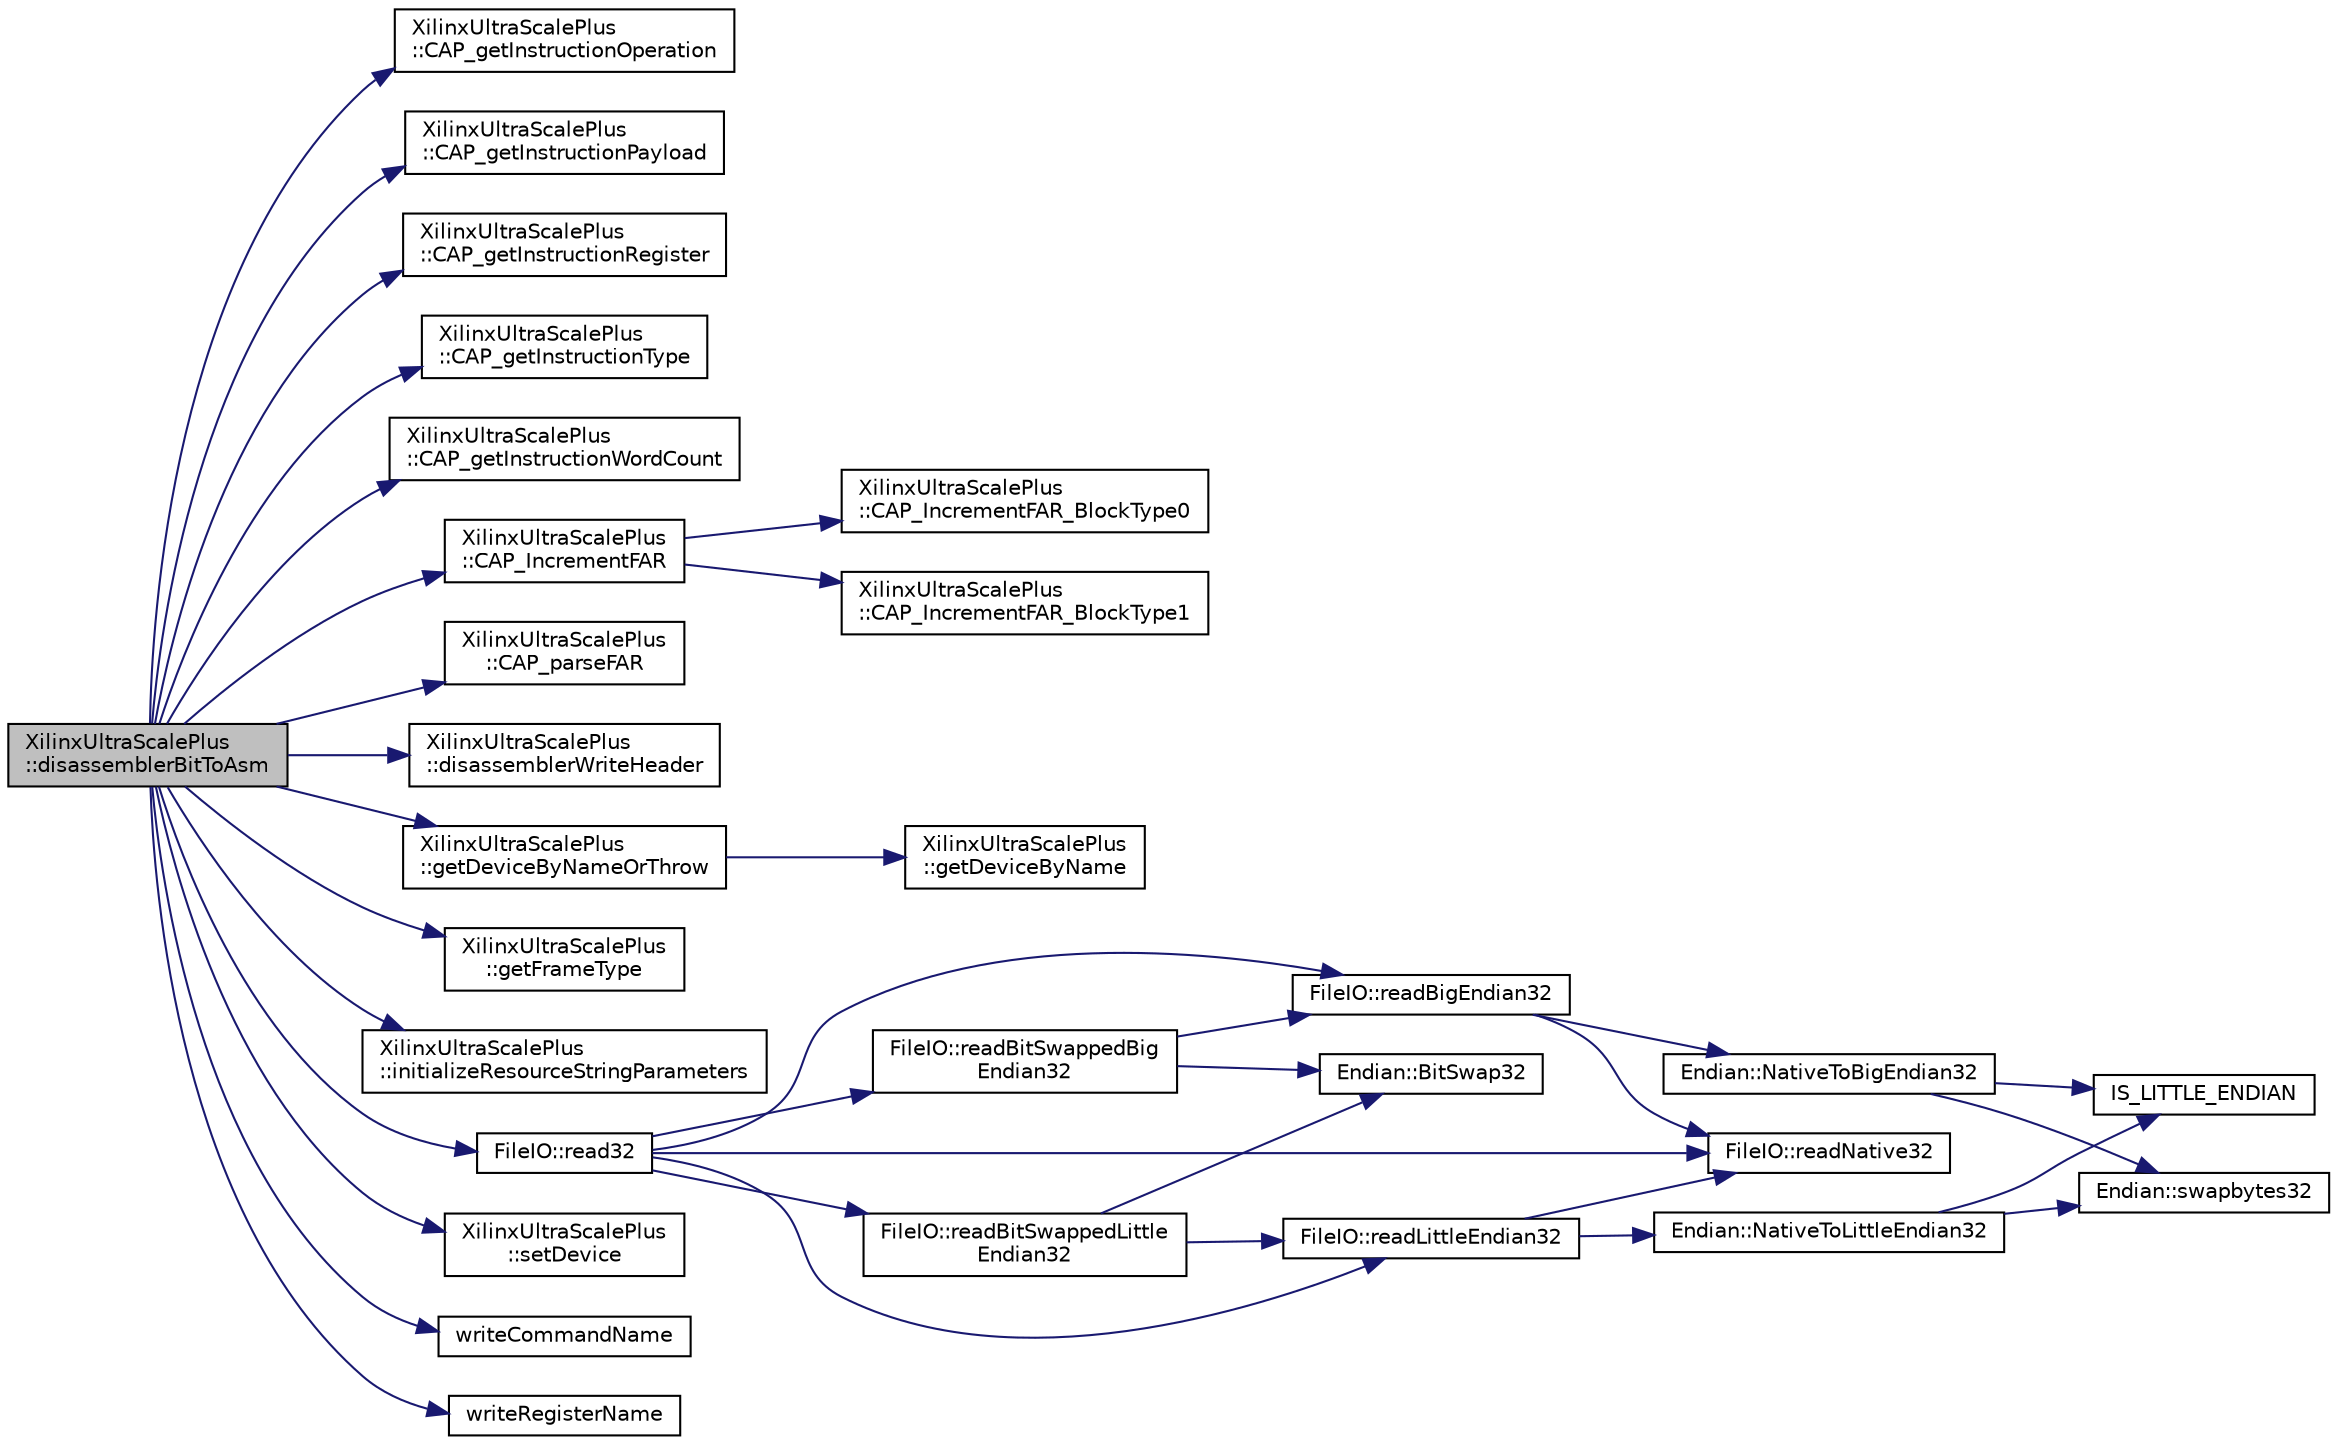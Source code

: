 digraph "XilinxUltraScalePlus::disassemblerBitToAsm"
{
 // INTERACTIVE_SVG=YES
 // LATEX_PDF_SIZE
  edge [fontname="Helvetica",fontsize="10",labelfontname="Helvetica",labelfontsize="10"];
  node [fontname="Helvetica",fontsize="10",shape=record];
  rankdir="LR";
  Node1 [label="XilinxUltraScalePlus\l::disassemblerBitToAsm",height=0.2,width=0.4,color="black", fillcolor="grey75", style="filled", fontcolor="black",tooltip=" "];
  Node1 -> Node2 [color="midnightblue",fontsize="10",style="solid",fontname="Helvetica"];
  Node2 [label="XilinxUltraScalePlus\l::CAP_getInstructionOperation",height=0.2,width=0.4,color="black", fillcolor="white", style="filled",URL="$classXilinxUltraScalePlus.html#a258888ed1c5edbce1275936415a5c29f",tooltip=" "];
  Node1 -> Node3 [color="midnightblue",fontsize="10",style="solid",fontname="Helvetica"];
  Node3 [label="XilinxUltraScalePlus\l::CAP_getInstructionPayload",height=0.2,width=0.4,color="black", fillcolor="white", style="filled",URL="$classXilinxUltraScalePlus.html#ab2af5caca239d35640afb7710c9d4f84",tooltip=" "];
  Node1 -> Node4 [color="midnightblue",fontsize="10",style="solid",fontname="Helvetica"];
  Node4 [label="XilinxUltraScalePlus\l::CAP_getInstructionRegister",height=0.2,width=0.4,color="black", fillcolor="white", style="filled",URL="$classXilinxUltraScalePlus.html#ac3f739f52da58e0b31d85125829ec9e6",tooltip=" "];
  Node1 -> Node5 [color="midnightblue",fontsize="10",style="solid",fontname="Helvetica"];
  Node5 [label="XilinxUltraScalePlus\l::CAP_getInstructionType",height=0.2,width=0.4,color="black", fillcolor="white", style="filled",URL="$classXilinxUltraScalePlus.html#a8afd898c91c6b76582f09156a0137252",tooltip=" "];
  Node1 -> Node6 [color="midnightblue",fontsize="10",style="solid",fontname="Helvetica"];
  Node6 [label="XilinxUltraScalePlus\l::CAP_getInstructionWordCount",height=0.2,width=0.4,color="black", fillcolor="white", style="filled",URL="$classXilinxUltraScalePlus.html#afcc191bd2a2c3fc77ce9ec3de7a5bca4",tooltip=" "];
  Node1 -> Node7 [color="midnightblue",fontsize="10",style="solid",fontname="Helvetica"];
  Node7 [label="XilinxUltraScalePlus\l::CAP_IncrementFAR",height=0.2,width=0.4,color="black", fillcolor="white", style="filled",URL="$classXilinxUltraScalePlus.html#a084dd3b18ad2c85fdd66187628a51243",tooltip=" "];
  Node7 -> Node8 [color="midnightblue",fontsize="10",style="solid",fontname="Helvetica"];
  Node8 [label="XilinxUltraScalePlus\l::CAP_IncrementFAR_BlockType0",height=0.2,width=0.4,color="black", fillcolor="white", style="filled",URL="$classXilinxUltraScalePlus.html#aa6997b8778b444e63ad8eb486147fbad",tooltip=" "];
  Node7 -> Node9 [color="midnightblue",fontsize="10",style="solid",fontname="Helvetica"];
  Node9 [label="XilinxUltraScalePlus\l::CAP_IncrementFAR_BlockType1",height=0.2,width=0.4,color="black", fillcolor="white", style="filled",URL="$classXilinxUltraScalePlus.html#a9c7ddb498582b0874932cff2c0818232",tooltip=" "];
  Node1 -> Node10 [color="midnightblue",fontsize="10",style="solid",fontname="Helvetica"];
  Node10 [label="XilinxUltraScalePlus\l::CAP_parseFAR",height=0.2,width=0.4,color="black", fillcolor="white", style="filled",URL="$classXilinxUltraScalePlus.html#a04996f93c72c2f823f7c6d72148220b1",tooltip=" "];
  Node1 -> Node11 [color="midnightblue",fontsize="10",style="solid",fontname="Helvetica"];
  Node11 [label="XilinxUltraScalePlus\l::disassemblerWriteHeader",height=0.2,width=0.4,color="black", fillcolor="white", style="filled",URL="$classXilinxUltraScalePlus.html#ae0a45232482c635ab06e413cdcac3854",tooltip=" "];
  Node1 -> Node12 [color="midnightblue",fontsize="10",style="solid",fontname="Helvetica"];
  Node12 [label="XilinxUltraScalePlus\l::getDeviceByNameOrThrow",height=0.2,width=0.4,color="black", fillcolor="white", style="filled",URL="$classXilinxUltraScalePlus.html#aa7161a5191cf43caf46263dbc82a45ef",tooltip=" "];
  Node12 -> Node13 [color="midnightblue",fontsize="10",style="solid",fontname="Helvetica"];
  Node13 [label="XilinxUltraScalePlus\l::getDeviceByName",height=0.2,width=0.4,color="black", fillcolor="white", style="filled",URL="$classXilinxUltraScalePlus.html#aff5435669bcff7d1a37611e13d32a3f4",tooltip=" "];
  Node1 -> Node14 [color="midnightblue",fontsize="10",style="solid",fontname="Helvetica"];
  Node14 [label="XilinxUltraScalePlus\l::getFrameType",height=0.2,width=0.4,color="black", fillcolor="white", style="filled",URL="$classXilinxUltraScalePlus.html#afc958d093237ae1d55ced73df2153c36",tooltip=" "];
  Node1 -> Node15 [color="midnightblue",fontsize="10",style="solid",fontname="Helvetica"];
  Node15 [label="XilinxUltraScalePlus\l::initializeResourceStringParameters",height=0.2,width=0.4,color="black", fillcolor="white", style="filled",URL="$classXilinxUltraScalePlus.html#ac32e568fe37e12bfc1509b4d690528b6",tooltip=" "];
  Node1 -> Node16 [color="midnightblue",fontsize="10",style="solid",fontname="Helvetica"];
  Node16 [label="FileIO::read32",height=0.2,width=0.4,color="black", fillcolor="white", style="filled",URL="$namespaceFileIO.html#a20ef39a2e52da1b679e3224ab5129cbc",tooltip=" "];
  Node16 -> Node17 [color="midnightblue",fontsize="10",style="solid",fontname="Helvetica"];
  Node17 [label="FileIO::readBigEndian32",height=0.2,width=0.4,color="black", fillcolor="white", style="filled",URL="$namespaceFileIO.html#a5094057ac3e48a146c33a8bddeaae60f",tooltip=" "];
  Node17 -> Node18 [color="midnightblue",fontsize="10",style="solid",fontname="Helvetica"];
  Node18 [label="Endian::NativeToBigEndian32",height=0.2,width=0.4,color="black", fillcolor="white", style="filled",URL="$namespaceEndian.html#a7cd80b2cb2ed674196a68549c8489f88",tooltip=" "];
  Node18 -> Node19 [color="midnightblue",fontsize="10",style="solid",fontname="Helvetica"];
  Node19 [label="IS_LITTLE_ENDIAN",height=0.2,width=0.4,color="black", fillcolor="white", style="filled",URL="$Endianess_8h.html#a09334e77fb4b0057f3d9ef99a5ae987c",tooltip=" "];
  Node18 -> Node20 [color="midnightblue",fontsize="10",style="solid",fontname="Helvetica"];
  Node20 [label="Endian::swapbytes32",height=0.2,width=0.4,color="black", fillcolor="white", style="filled",URL="$namespaceEndian.html#a7c0178c39449483c29a1a305d0a73606",tooltip=" "];
  Node17 -> Node21 [color="midnightblue",fontsize="10",style="solid",fontname="Helvetica"];
  Node21 [label="FileIO::readNative32",height=0.2,width=0.4,color="black", fillcolor="white", style="filled",URL="$namespaceFileIO.html#ab253c19d57dd469687a36fe5b097eb34",tooltip=" "];
  Node16 -> Node22 [color="midnightblue",fontsize="10",style="solid",fontname="Helvetica"];
  Node22 [label="FileIO::readBitSwappedBig\lEndian32",height=0.2,width=0.4,color="black", fillcolor="white", style="filled",URL="$namespaceFileIO.html#a5f45a6b86516466bf524cb04b333eade",tooltip=" "];
  Node22 -> Node23 [color="midnightblue",fontsize="10",style="solid",fontname="Helvetica"];
  Node23 [label="Endian::BitSwap32",height=0.2,width=0.4,color="black", fillcolor="white", style="filled",URL="$namespaceEndian.html#abaf85e5d8d9641e35ffb4a5bcfc37f84",tooltip=" "];
  Node22 -> Node17 [color="midnightblue",fontsize="10",style="solid",fontname="Helvetica"];
  Node16 -> Node24 [color="midnightblue",fontsize="10",style="solid",fontname="Helvetica"];
  Node24 [label="FileIO::readBitSwappedLittle\lEndian32",height=0.2,width=0.4,color="black", fillcolor="white", style="filled",URL="$namespaceFileIO.html#a2fd6138a1888683dec937c2f97c24972",tooltip=" "];
  Node24 -> Node23 [color="midnightblue",fontsize="10",style="solid",fontname="Helvetica"];
  Node24 -> Node25 [color="midnightblue",fontsize="10",style="solid",fontname="Helvetica"];
  Node25 [label="FileIO::readLittleEndian32",height=0.2,width=0.4,color="black", fillcolor="white", style="filled",URL="$namespaceFileIO.html#a993f428d792c535bc6455ac6e4eb0e26",tooltip=" "];
  Node25 -> Node26 [color="midnightblue",fontsize="10",style="solid",fontname="Helvetica"];
  Node26 [label="Endian::NativeToLittleEndian32",height=0.2,width=0.4,color="black", fillcolor="white", style="filled",URL="$namespaceEndian.html#a4ef36a4fee2f667cf8ac3f67017716bb",tooltip=" "];
  Node26 -> Node19 [color="midnightblue",fontsize="10",style="solid",fontname="Helvetica"];
  Node26 -> Node20 [color="midnightblue",fontsize="10",style="solid",fontname="Helvetica"];
  Node25 -> Node21 [color="midnightblue",fontsize="10",style="solid",fontname="Helvetica"];
  Node16 -> Node25 [color="midnightblue",fontsize="10",style="solid",fontname="Helvetica"];
  Node16 -> Node21 [color="midnightblue",fontsize="10",style="solid",fontname="Helvetica"];
  Node1 -> Node27 [color="midnightblue",fontsize="10",style="solid",fontname="Helvetica"];
  Node27 [label="XilinxUltraScalePlus\l::setDevice",height=0.2,width=0.4,color="black", fillcolor="white", style="filled",URL="$classXilinxUltraScalePlus.html#a762297dd90b02efcbb4a4aa0274dd34b",tooltip=" "];
  Node1 -> Node28 [color="midnightblue",fontsize="10",style="solid",fontname="Helvetica"];
  Node28 [label="writeCommandName",height=0.2,width=0.4,color="black", fillcolor="white", style="filled",URL="$XilinxUltraScalePlusAssembler_8cpp.html#afb1af8adf7b4785510f3e757afb1dfd1",tooltip=" "];
  Node1 -> Node29 [color="midnightblue",fontsize="10",style="solid",fontname="Helvetica"];
  Node29 [label="writeRegisterName",height=0.2,width=0.4,color="black", fillcolor="white", style="filled",URL="$XilinxUltraScalePlusAssembler_8cpp.html#a793836ba10771d5ae480d3af3c337a0f",tooltip=" "];
}
